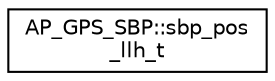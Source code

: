 digraph "Graphical Class Hierarchy"
{
 // INTERACTIVE_SVG=YES
  edge [fontname="Helvetica",fontsize="10",labelfontname="Helvetica",labelfontsize="10"];
  node [fontname="Helvetica",fontsize="10",shape=record];
  rankdir="LR";
  Node1 [label="AP_GPS_SBP::sbp_pos\l_llh_t",height=0.2,width=0.4,color="black", fillcolor="white", style="filled",URL="$structAP__GPS__SBP_1_1sbp__pos__llh__t.html"];
}
